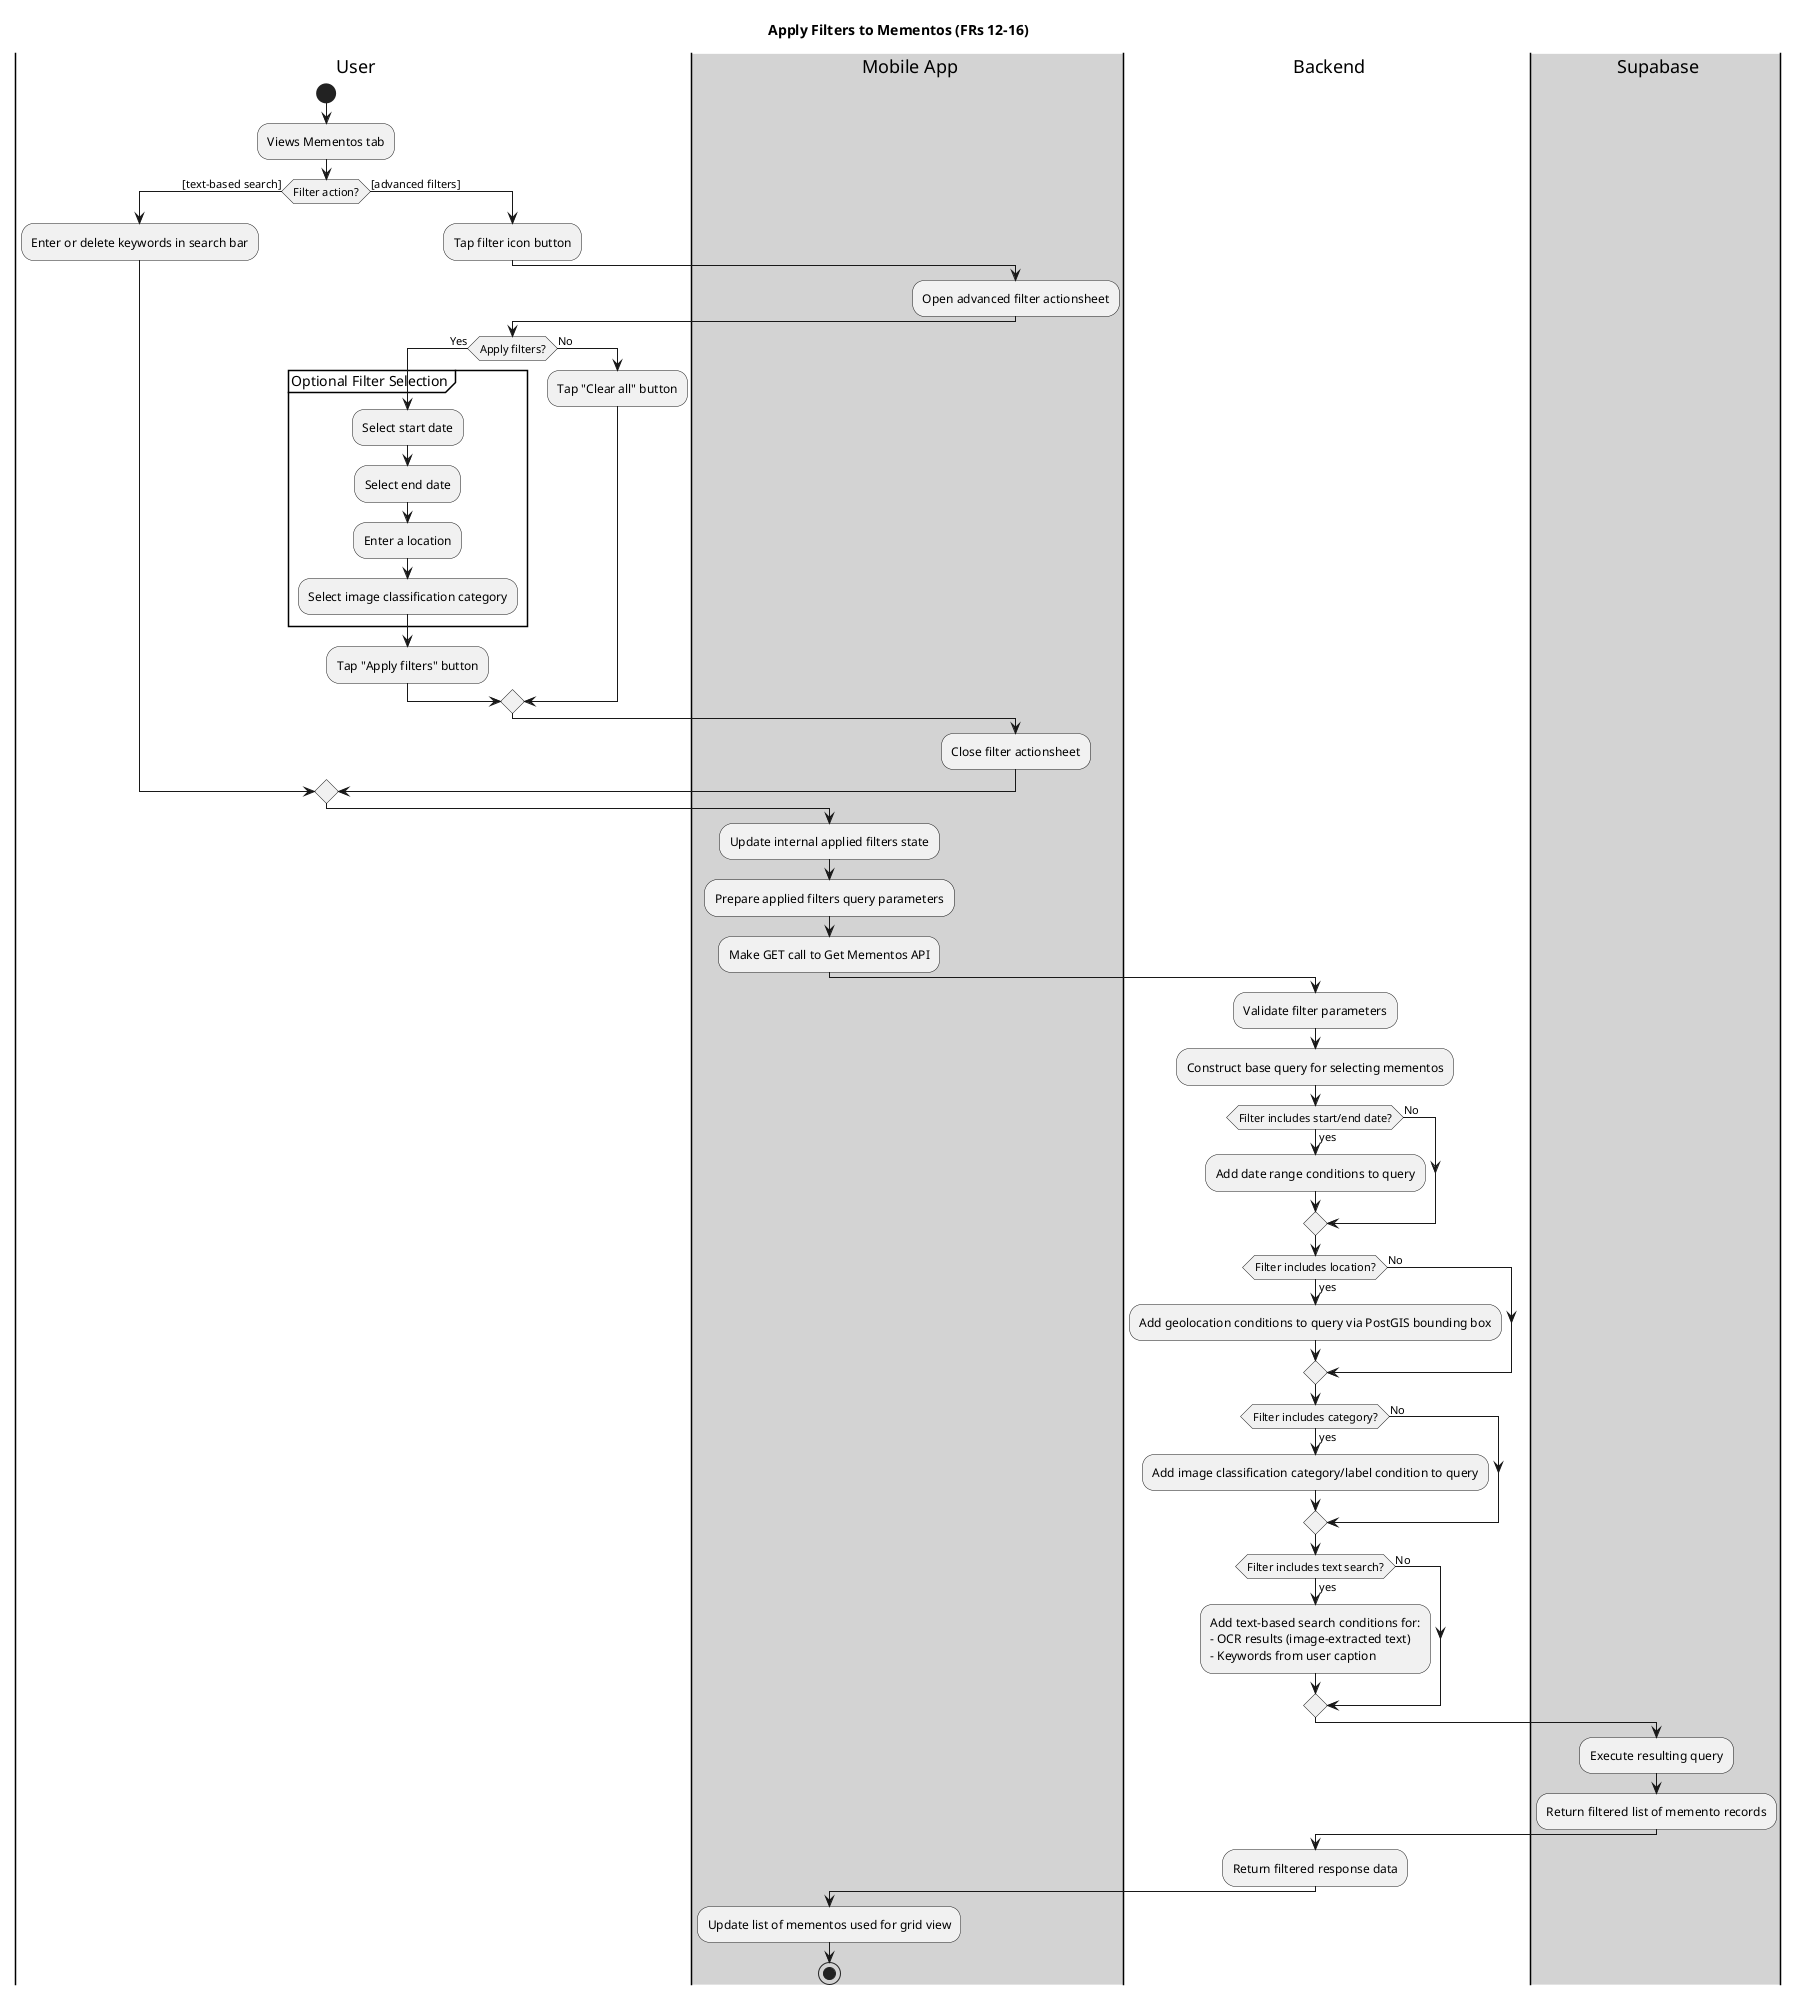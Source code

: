 @startuml Apply Filters
title Apply Filters to Mementos (FRs 12-16)

' Swimlanes
|user| User
|#lightgray|mobile| Mobile App
|backend| Backend
|#lightgray|db| Supabase

|user|
start
:Views Mementos tab;

|user|
if (Filter action?) is ([text-based search]) then
  :Enter or delete keywords in search bar;
else ([advanced filters])
  :Tap filter icon button;
  
  |mobile|
  :Open advanced filter actionsheet;

  |user|
  if (Apply filters?) is (Yes) then
    |user|
    partition "Optional Filter Selection" {
      :Select start date;
      :Select end date;
      :Enter a location;
      :Select image classification category;
    }
    :Tap "Apply filters" button;
  else (No)
    :Tap "Clear all" button;
  endif
  |mobile|
  :Close filter actionsheet;
endif

|mobile|
:Update internal applied filters state;
:Prepare applied filters query parameters;
:Make GET call to Get Mementos API;

|backend|
:Validate filter parameters;
:Construct base query for selecting mementos;

if (Filter includes start/end date?) is (yes) then
  :Add date range conditions to query;
else (No)
endif

if (Filter includes location?) is (yes) then
  :Add geolocation conditions to query via PostGIS bounding box;
else (No)
endif

if (Filter includes category?) is (yes) then
  :Add image classification category/label condition to query;
else (No)
endif

if (Filter includes text search?) is (yes) then
  :Add text-based search conditions for:
  - OCR results (image-extracted text)
  - Keywords from user caption;
else (No)
endif

|db|
:Execute resulting query;
:Return filtered list of memento records;

|backend|
:Return filtered response data;

|mobile|
:Update list of mementos used for grid view;

stop
@enduml